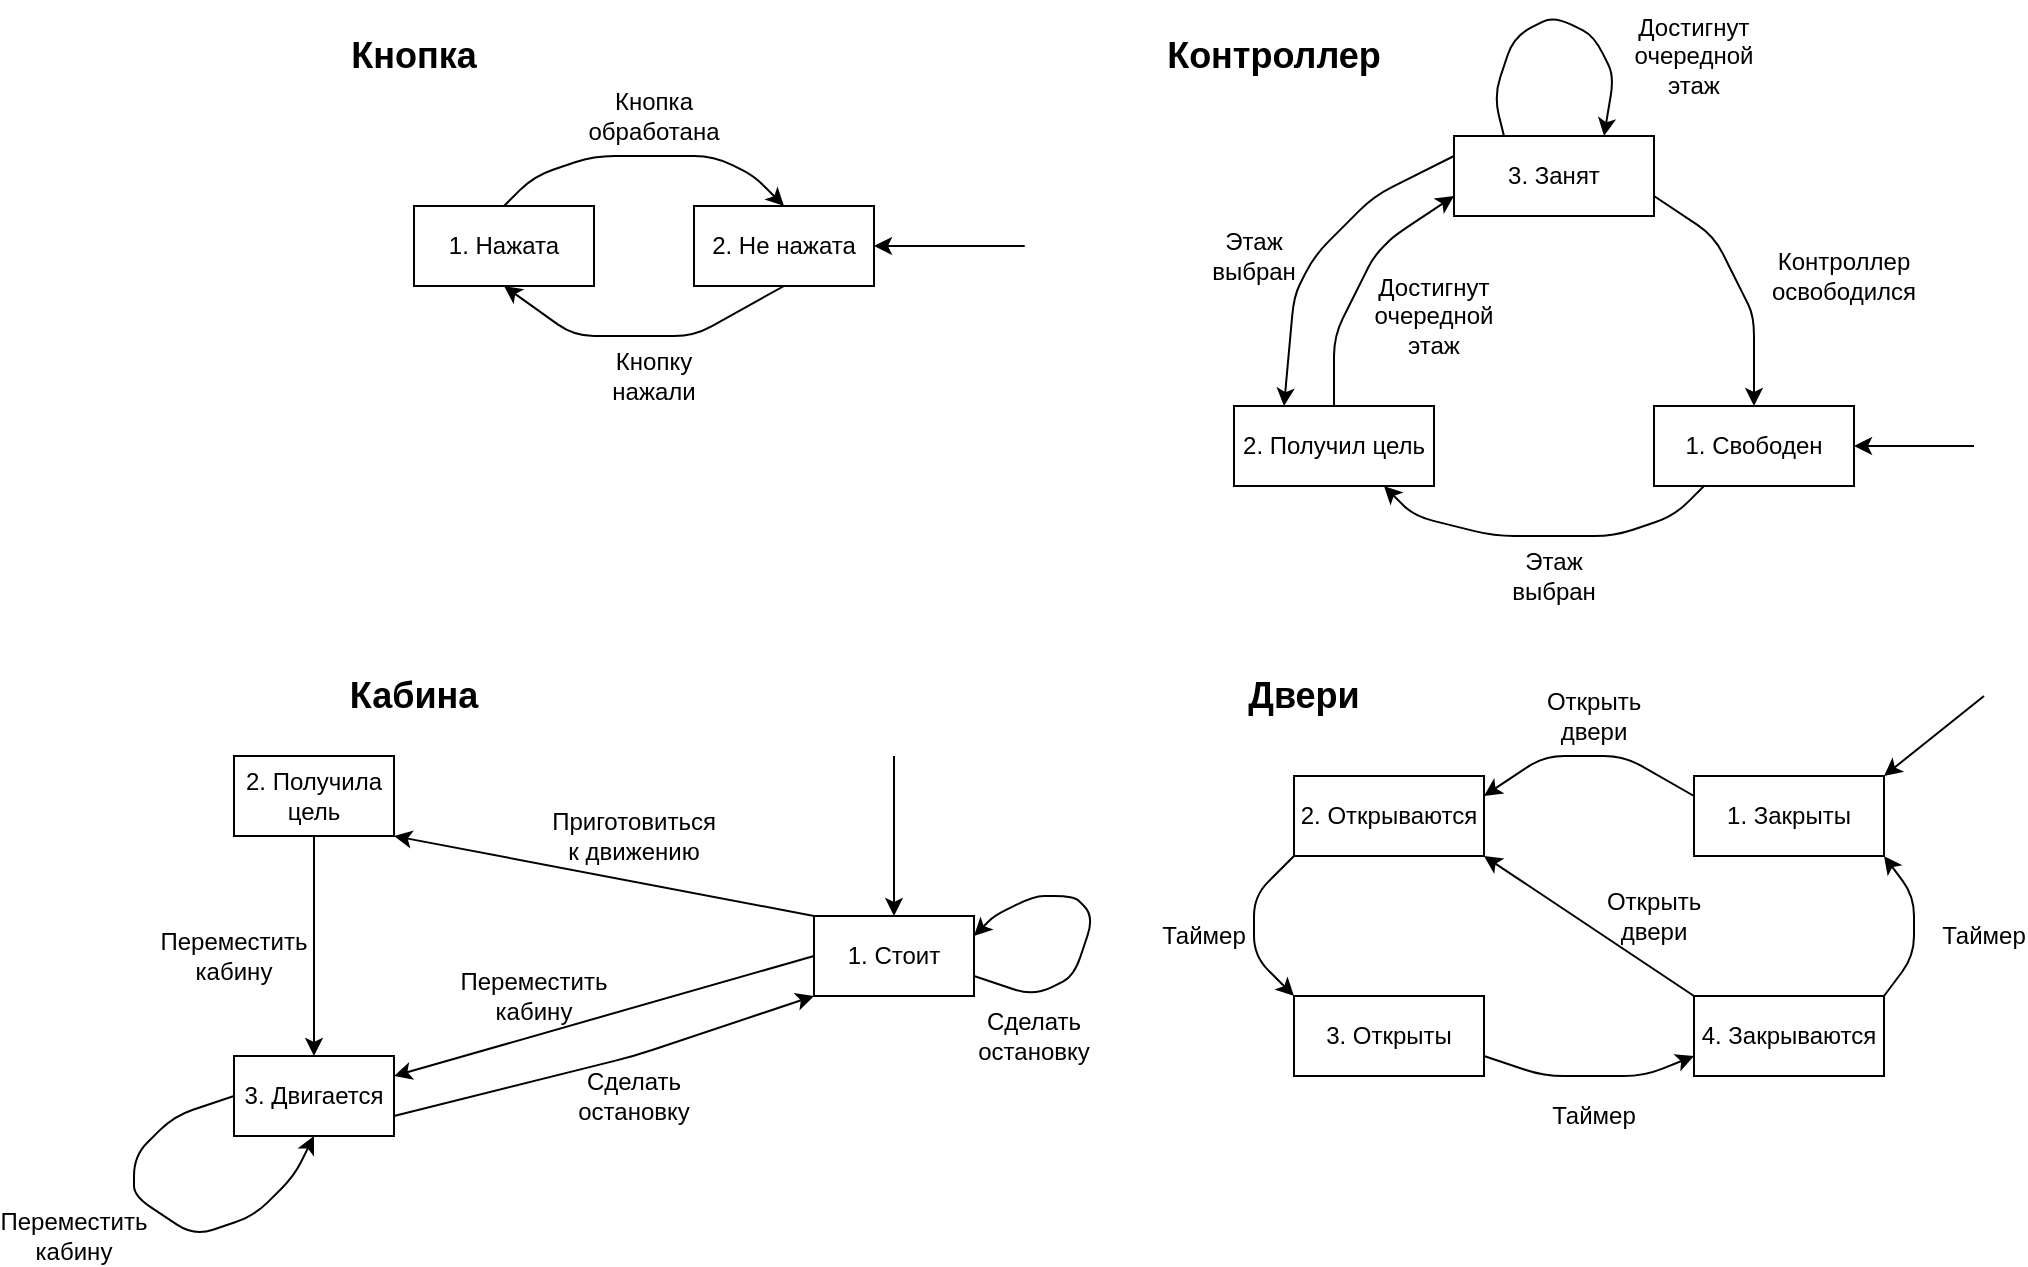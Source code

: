 <mxfile version="18.2.0" type="device"><diagram name="ДПС" id="MUPe0at3sWt6NEuYaU11"><mxGraphModel dx="1888" dy="1647" grid="1" gridSize="10" guides="1" tooltips="1" connect="1" arrows="1" fold="1" page="1" pageScale="1" pageWidth="850" pageHeight="1100" math="0" shadow="0"><root><mxCell id="cpZvTgyVGs_E9WKbogkk-0"/><mxCell id="cpZvTgyVGs_E9WKbogkk-1" parent="cpZvTgyVGs_E9WKbogkk-0"/><mxCell id="cpZvTgyVGs_E9WKbogkk-2" value="" style="endArrow=classic;html=1;entryX=0.5;entryY=0;entryDx=0;entryDy=0;exitX=0.5;exitY=0;exitDx=0;exitDy=0;" parent="cpZvTgyVGs_E9WKbogkk-1" source="cpZvTgyVGs_E9WKbogkk-29" target="cpZvTgyVGs_E9WKbogkk-28" edge="1"><mxGeometry width="50" height="50" relative="1" as="geometry"><mxPoint x="100" y="-30" as="sourcePoint"/><mxPoint x="227.98" y="-39" as="targetPoint"/><Array as="points"><mxPoint x="100" y="-50"/><mxPoint x="130" y="-60"/><mxPoint x="190" y="-60"/><mxPoint x="210" y="-50"/></Array></mxGeometry></mxCell><mxCell id="cpZvTgyVGs_E9WKbogkk-3" value="" style="endArrow=classic;html=1;exitX=0.5;exitY=1;exitDx=0;exitDy=0;entryX=0.5;entryY=1;entryDx=0;entryDy=0;" parent="cpZvTgyVGs_E9WKbogkk-1" source="cpZvTgyVGs_E9WKbogkk-28" target="cpZvTgyVGs_E9WKbogkk-29" edge="1"><mxGeometry width="50" height="50" relative="1" as="geometry"><mxPoint x="228.97" y="10" as="sourcePoint"/><mxPoint x="80" y="10" as="targetPoint"/><Array as="points"><mxPoint x="180" y="30"/><mxPoint x="120" y="30"/></Array></mxGeometry></mxCell><mxCell id="cpZvTgyVGs_E9WKbogkk-4" value="&lt;b&gt;&lt;font style=&quot;font-size: 18px&quot;&gt;Кнопка&lt;/font&gt;&lt;/b&gt;" style="text;html=1;strokeColor=none;fillColor=none;align=center;verticalAlign=middle;whiteSpace=wrap;rounded=0;" parent="cpZvTgyVGs_E9WKbogkk-1" vertex="1"><mxGeometry x="20" y="-120" width="40" height="20" as="geometry"/></mxCell><mxCell id="cpZvTgyVGs_E9WKbogkk-5" value="Кнопку нажали" style="text;html=1;strokeColor=none;fillColor=none;align=center;verticalAlign=middle;whiteSpace=wrap;rounded=0;" parent="cpZvTgyVGs_E9WKbogkk-1" vertex="1"><mxGeometry x="140" y="40" width="40" height="20" as="geometry"/></mxCell><mxCell id="cpZvTgyVGs_E9WKbogkk-6" value="&lt;font style=&quot;font-size: 18px&quot;&gt;&lt;b&gt;Контроллер&lt;/b&gt;&lt;/font&gt;" style="text;html=1;strokeColor=none;fillColor=none;align=center;verticalAlign=middle;whiteSpace=wrap;rounded=0;" parent="cpZvTgyVGs_E9WKbogkk-1" vertex="1"><mxGeometry x="450" y="-120" width="40" height="20" as="geometry"/></mxCell><mxCell id="cpZvTgyVGs_E9WKbogkk-8" value="" style="endArrow=classic;html=1;exitX=0.25;exitY=1;exitDx=0;exitDy=0;entryX=0.75;entryY=1;entryDx=0;entryDy=0;" parent="cpZvTgyVGs_E9WKbogkk-1" source="cpZvTgyVGs_E9WKbogkk-27" target="cpZvTgyVGs_E9WKbogkk-26" edge="1"><mxGeometry width="50" height="50" relative="1" as="geometry"><mxPoint x="698.97" y="110" as="sourcePoint"/><mxPoint x="550" y="110" as="targetPoint"/><Array as="points"><mxPoint x="670" y="120"/><mxPoint x="640" y="130"/><mxPoint x="580" y="130"/><mxPoint x="540" y="120"/></Array></mxGeometry></mxCell><mxCell id="cpZvTgyVGs_E9WKbogkk-9" value="&lt;b&gt;&lt;font style=&quot;font-size: 18px&quot;&gt;Кабина&lt;/font&gt;&lt;/b&gt;" style="text;html=1;strokeColor=none;fillColor=none;align=center;verticalAlign=middle;whiteSpace=wrap;rounded=0;" parent="cpZvTgyVGs_E9WKbogkk-1" vertex="1"><mxGeometry x="20" y="200" width="40" height="20" as="geometry"/></mxCell><mxCell id="cpZvTgyVGs_E9WKbogkk-10" value="" style="endArrow=classic;html=1;exitX=0;exitY=0.5;exitDx=0;exitDy=0;entryX=0.5;entryY=1;entryDx=0;entryDy=0;" parent="cpZvTgyVGs_E9WKbogkk-1" source="cpZvTgyVGs_E9WKbogkk-20" target="cpZvTgyVGs_E9WKbogkk-20" edge="1"><mxGeometry width="50" height="50" relative="1" as="geometry"><mxPoint x="-140" y="500" as="sourcePoint"/><mxPoint x="-10" y="480" as="targetPoint"/><Array as="points"><mxPoint x="-80" y="420"/><mxPoint x="-100" y="440"/><mxPoint x="-100" y="460"/><mxPoint x="-70" y="480"/><mxPoint x="-40" y="470"/><mxPoint x="-20" y="450"/></Array></mxGeometry></mxCell><mxCell id="cpZvTgyVGs_E9WKbogkk-11" value="&lt;b&gt;&lt;font style=&quot;font-size: 18px&quot;&gt;Двери&lt;/font&gt;&lt;/b&gt;" style="text;html=1;strokeColor=none;fillColor=none;align=center;verticalAlign=middle;whiteSpace=wrap;rounded=0;" parent="cpZvTgyVGs_E9WKbogkk-1" vertex="1"><mxGeometry x="465" y="200" width="40" height="20" as="geometry"/></mxCell><mxCell id="cpZvTgyVGs_E9WKbogkk-12" value="" style="endArrow=classic;html=1;exitX=0;exitY=1;exitDx=0;exitDy=0;entryX=0;entryY=0;entryDx=0;entryDy=0;" parent="cpZvTgyVGs_E9WKbogkk-1" source="cpZvTgyVGs_E9WKbogkk-23" target="cpZvTgyVGs_E9WKbogkk-24" edge="1"><mxGeometry width="50" height="50" relative="1" as="geometry"><mxPoint x="498.96" y="283" as="sourcePoint"/><mxPoint x="507.687" y="357.601" as="targetPoint"/><Array as="points"><mxPoint x="460" y="310"/><mxPoint x="460" y="340"/></Array></mxGeometry></mxCell><mxCell id="cpZvTgyVGs_E9WKbogkk-13" value="" style="endArrow=classic;html=1;exitX=1;exitY=0.75;exitDx=0;exitDy=0;entryX=0;entryY=0.75;entryDx=0;entryDy=0;" parent="cpZvTgyVGs_E9WKbogkk-1" source="cpZvTgyVGs_E9WKbogkk-24" target="cpZvTgyVGs_E9WKbogkk-25" edge="1"><mxGeometry width="50" height="50" relative="1" as="geometry"><mxPoint x="569.595" y="393.833" as="sourcePoint"/><mxPoint x="683.847" y="389.886" as="targetPoint"/><Array as="points"><mxPoint x="605" y="400"/><mxPoint x="655" y="400"/></Array></mxGeometry></mxCell><mxCell id="cpZvTgyVGs_E9WKbogkk-14" value="" style="endArrow=classic;html=1;entryX=1;entryY=1;entryDx=0;entryDy=0;exitX=1;exitY=0;exitDx=0;exitDy=0;" parent="cpZvTgyVGs_E9WKbogkk-1" source="cpZvTgyVGs_E9WKbogkk-25" target="cpZvTgyVGs_E9WKbogkk-22" edge="1"><mxGeometry width="50" height="50" relative="1" as="geometry"><mxPoint x="763.02" y="368" as="sourcePoint"/><mxPoint x="751.82" y="292.678" as="targetPoint"/><Array as="points"><mxPoint x="790" y="340"/><mxPoint x="790" y="310"/></Array></mxGeometry></mxCell><mxCell id="cpZvTgyVGs_E9WKbogkk-15" value="" style="endArrow=classic;html=1;entryX=1;entryY=0.25;entryDx=0;entryDy=0;exitX=0;exitY=0.25;exitDx=0;exitDy=0;" parent="cpZvTgyVGs_E9WKbogkk-1" source="cpZvTgyVGs_E9WKbogkk-22" target="cpZvTgyVGs_E9WKbogkk-23" edge="1"><mxGeometry width="50" height="50" relative="1" as="geometry"><mxPoint x="685" y="260" as="sourcePoint"/><mxPoint x="571.82" y="257.322" as="targetPoint"/><Array as="points"><mxPoint x="645" y="240"/><mxPoint x="605" y="240"/></Array></mxGeometry></mxCell><mxCell id="cpZvTgyVGs_E9WKbogkk-16" value="" style="endArrow=classic;html=1;entryX=1;entryY=1;entryDx=0;entryDy=0;exitX=0;exitY=0;exitDx=0;exitDy=0;" parent="cpZvTgyVGs_E9WKbogkk-1" source="cpZvTgyVGs_E9WKbogkk-25" target="cpZvTgyVGs_E9WKbogkk-23" edge="1"><mxGeometry width="50" height="50" relative="1" as="geometry"><mxPoint x="688.137" y="357.346" as="sourcePoint"/><mxPoint x="571.82" y="292.678" as="targetPoint"/></mxGeometry></mxCell><mxCell id="cpZvTgyVGs_E9WKbogkk-17" value="Таймер" style="text;html=1;strokeColor=none;fillColor=none;align=center;verticalAlign=middle;whiteSpace=wrap;rounded=0;" parent="cpZvTgyVGs_E9WKbogkk-1" vertex="1"><mxGeometry x="805" y="320" width="40" height="20" as="geometry"/></mxCell><mxCell id="cpZvTgyVGs_E9WKbogkk-18" value="Таймер" style="text;html=1;strokeColor=none;fillColor=none;align=center;verticalAlign=middle;whiteSpace=wrap;rounded=0;" parent="cpZvTgyVGs_E9WKbogkk-1" vertex="1"><mxGeometry x="610" y="410" width="40" height="20" as="geometry"/></mxCell><mxCell id="cpZvTgyVGs_E9WKbogkk-19" value="Таймер" style="text;html=1;strokeColor=none;fillColor=none;align=center;verticalAlign=middle;whiteSpace=wrap;rounded=0;" parent="cpZvTgyVGs_E9WKbogkk-1" vertex="1"><mxGeometry x="415" y="320" width="40" height="20" as="geometry"/></mxCell><mxCell id="cpZvTgyVGs_E9WKbogkk-20" value="3. Двигается" style="rounded=0;whiteSpace=wrap;html=1;" parent="cpZvTgyVGs_E9WKbogkk-1" vertex="1"><mxGeometry x="-50" y="390" width="80" height="40" as="geometry"/></mxCell><mxCell id="cpZvTgyVGs_E9WKbogkk-21" value="1. Стоит" style="rounded=0;whiteSpace=wrap;html=1;" parent="cpZvTgyVGs_E9WKbogkk-1" vertex="1"><mxGeometry x="240" y="320" width="80" height="40" as="geometry"/></mxCell><mxCell id="cpZvTgyVGs_E9WKbogkk-22" value="1. Закрыты" style="rounded=0;whiteSpace=wrap;html=1;" parent="cpZvTgyVGs_E9WKbogkk-1" vertex="1"><mxGeometry x="680" y="250" width="95" height="40" as="geometry"/></mxCell><mxCell id="cpZvTgyVGs_E9WKbogkk-23" value="2. Открываются" style="rounded=0;whiteSpace=wrap;html=1;" parent="cpZvTgyVGs_E9WKbogkk-1" vertex="1"><mxGeometry x="480" y="250" width="95" height="40" as="geometry"/></mxCell><mxCell id="cpZvTgyVGs_E9WKbogkk-24" value="3. Открыты" style="rounded=0;whiteSpace=wrap;html=1;" parent="cpZvTgyVGs_E9WKbogkk-1" vertex="1"><mxGeometry x="480" y="360" width="95" height="40" as="geometry"/></mxCell><mxCell id="cpZvTgyVGs_E9WKbogkk-25" value="4. Закрываются" style="rounded=0;whiteSpace=wrap;html=1;" parent="cpZvTgyVGs_E9WKbogkk-1" vertex="1"><mxGeometry x="680" y="360" width="95" height="40" as="geometry"/></mxCell><mxCell id="cpZvTgyVGs_E9WKbogkk-26" value="2. Получил цель" style="rounded=0;whiteSpace=wrap;html=1;" parent="cpZvTgyVGs_E9WKbogkk-1" vertex="1"><mxGeometry x="450" y="65" width="100" height="40" as="geometry"/></mxCell><mxCell id="cpZvTgyVGs_E9WKbogkk-27" value="1. Свободен" style="rounded=0;whiteSpace=wrap;html=1;" parent="cpZvTgyVGs_E9WKbogkk-1" vertex="1"><mxGeometry x="660" y="65" width="100" height="40" as="geometry"/></mxCell><mxCell id="cpZvTgyVGs_E9WKbogkk-28" value="2. Не нажата" style="rounded=0;whiteSpace=wrap;html=1;" parent="cpZvTgyVGs_E9WKbogkk-1" vertex="1"><mxGeometry x="180" y="-35" width="90" height="40" as="geometry"/></mxCell><mxCell id="cpZvTgyVGs_E9WKbogkk-29" value="1. Нажата" style="rounded=0;whiteSpace=wrap;html=1;" parent="cpZvTgyVGs_E9WKbogkk-1" vertex="1"><mxGeometry x="40" y="-35" width="90" height="40" as="geometry"/></mxCell><mxCell id="cpZvTgyVGs_E9WKbogkk-31" value="Кнопка обработана" style="text;html=1;strokeColor=none;fillColor=none;align=center;verticalAlign=middle;whiteSpace=wrap;rounded=0;" parent="cpZvTgyVGs_E9WKbogkk-1" vertex="1"><mxGeometry x="140" y="-90" width="40" height="20" as="geometry"/></mxCell><mxCell id="cpZvTgyVGs_E9WKbogkk-32" value="" style="endArrow=classic;html=1;entryX=1;entryY=0.5;entryDx=0;entryDy=0;" parent="cpZvTgyVGs_E9WKbogkk-1" target="cpZvTgyVGs_E9WKbogkk-28" edge="1"><mxGeometry width="50" height="50" relative="1" as="geometry"><mxPoint x="330" y="-15" as="sourcePoint"/><mxPoint x="380" y="85" as="targetPoint"/><Array as="points"><mxPoint x="350" y="-15"/><mxPoint x="330" y="-15"/><mxPoint x="290" y="-15"/></Array></mxGeometry></mxCell><mxCell id="cpZvTgyVGs_E9WKbogkk-33" value="" style="endArrow=classic;html=1;entryX=1;entryY=0;entryDx=0;entryDy=0;" parent="cpZvTgyVGs_E9WKbogkk-1" target="cpZvTgyVGs_E9WKbogkk-22" edge="1"><mxGeometry width="50" height="50" relative="1" as="geometry"><mxPoint x="825" y="210" as="sourcePoint"/><mxPoint x="470.317" y="254.666" as="targetPoint"/></mxGeometry></mxCell><mxCell id="cpZvTgyVGs_E9WKbogkk-34" value="Открыть двери" style="text;html=1;strokeColor=none;fillColor=none;align=center;verticalAlign=middle;whiteSpace=wrap;rounded=0;" parent="cpZvTgyVGs_E9WKbogkk-1" vertex="1"><mxGeometry x="610" y="210" width="40" height="20" as="geometry"/></mxCell><mxCell id="cpZvTgyVGs_E9WKbogkk-35" value="" style="endArrow=classic;html=1;entryX=1;entryY=0.5;entryDx=0;entryDy=0;" parent="cpZvTgyVGs_E9WKbogkk-1" target="cpZvTgyVGs_E9WKbogkk-27" edge="1"><mxGeometry width="50" height="50" relative="1" as="geometry"><mxPoint x="820" y="85" as="sourcePoint"/><mxPoint x="770" y="95.0" as="targetPoint"/></mxGeometry></mxCell><mxCell id="cpZvTgyVGs_E9WKbogkk-37" value="" style="endArrow=classic;html=1;entryX=1;entryY=0.25;entryDx=0;entryDy=0;exitX=1;exitY=0.75;exitDx=0;exitDy=0;" parent="cpZvTgyVGs_E9WKbogkk-1" source="cpZvTgyVGs_E9WKbogkk-21" target="cpZvTgyVGs_E9WKbogkk-21" edge="1"><mxGeometry width="50" height="50" relative="1" as="geometry"><mxPoint x="370" y="420" as="sourcePoint"/><mxPoint x="360" y="450" as="targetPoint"/><Array as="points"><mxPoint x="350" y="360"/><mxPoint x="370" y="350"/><mxPoint x="380" y="320"/><mxPoint x="370" y="310"/><mxPoint x="350" y="310"/><mxPoint x="330" y="320"/></Array></mxGeometry></mxCell><mxCell id="cpZvTgyVGs_E9WKbogkk-38" value="Переместить кабину" style="text;html=1;strokeColor=none;fillColor=none;align=center;verticalAlign=middle;whiteSpace=wrap;rounded=0;" parent="cpZvTgyVGs_E9WKbogkk-1" vertex="1"><mxGeometry x="-70" y="330" width="40" height="20" as="geometry"/></mxCell><mxCell id="cpZvTgyVGs_E9WKbogkk-40" value="Сделать остановку" style="text;html=1;strokeColor=none;fillColor=none;align=center;verticalAlign=middle;whiteSpace=wrap;rounded=0;" parent="cpZvTgyVGs_E9WKbogkk-1" vertex="1"><mxGeometry x="330" y="370" width="40" height="20" as="geometry"/></mxCell><mxCell id="cpZvTgyVGs_E9WKbogkk-41" value="Этаж выбран" style="text;html=1;strokeColor=none;fillColor=none;align=center;verticalAlign=middle;whiteSpace=wrap;rounded=0;" parent="cpZvTgyVGs_E9WKbogkk-1" vertex="1"><mxGeometry x="590" y="140" width="40" height="20" as="geometry"/></mxCell><mxCell id="cpZvTgyVGs_E9WKbogkk-42" value="" style="endArrow=classic;html=1;entryX=0.25;entryY=0;entryDx=0;entryDy=0;exitX=0;exitY=0.25;exitDx=0;exitDy=0;" parent="cpZvTgyVGs_E9WKbogkk-1" source="kJpkVkqZr3r3tA8piJkp-1" target="cpZvTgyVGs_E9WKbogkk-26" edge="1"><mxGeometry width="50" height="50" relative="1" as="geometry"><mxPoint x="510" y="75" as="sourcePoint"/><mxPoint x="510" y="95" as="targetPoint"/><Array as="points"><mxPoint x="520" y="-40"/><mxPoint x="490" y="-10"/><mxPoint x="480" y="10"/></Array></mxGeometry></mxCell><mxCell id="cpZvTgyVGs_E9WKbogkk-44" value="Контроллер освободился" style="text;html=1;strokeColor=none;fillColor=none;align=center;verticalAlign=middle;whiteSpace=wrap;rounded=0;" parent="cpZvTgyVGs_E9WKbogkk-1" vertex="1"><mxGeometry x="735" y="-10" width="40" height="20" as="geometry"/></mxCell><mxCell id="cpZvTgyVGs_E9WKbogkk-45" value="" style="endArrow=classic;html=1;exitX=0;exitY=0;exitDx=0;exitDy=0;entryX=1;entryY=1;entryDx=0;entryDy=0;" parent="cpZvTgyVGs_E9WKbogkk-1" source="cpZvTgyVGs_E9WKbogkk-21" target="-CGfqcS2TFLG-jA-vGAR-1" edge="1"><mxGeometry width="50" height="50" relative="1" as="geometry"><mxPoint x="110" y="350" as="sourcePoint"/><mxPoint x="140" y="370" as="targetPoint"/><Array as="points"/></mxGeometry></mxCell><mxCell id="cpZvTgyVGs_E9WKbogkk-47" value="Открыть двери" style="text;html=1;strokeColor=none;fillColor=none;align=center;verticalAlign=middle;whiteSpace=wrap;rounded=0;" parent="cpZvTgyVGs_E9WKbogkk-1" vertex="1"><mxGeometry x="640" y="310" width="40" height="20" as="geometry"/></mxCell><mxCell id="-CGfqcS2TFLG-jA-vGAR-4" style="edgeStyle=orthogonalEdgeStyle;rounded=0;orthogonalLoop=1;jettySize=auto;html=1;entryX=0.5;entryY=0;entryDx=0;entryDy=0;" parent="cpZvTgyVGs_E9WKbogkk-1" source="-CGfqcS2TFLG-jA-vGAR-1" target="cpZvTgyVGs_E9WKbogkk-20" edge="1"><mxGeometry relative="1" as="geometry"/></mxCell><mxCell id="-CGfqcS2TFLG-jA-vGAR-1" value="2. Получила цель" style="rounded=0;whiteSpace=wrap;html=1;" parent="cpZvTgyVGs_E9WKbogkk-1" vertex="1"><mxGeometry x="-50" y="240" width="80" height="40" as="geometry"/></mxCell><mxCell id="-CGfqcS2TFLG-jA-vGAR-8" value="Сделать остановку" style="text;html=1;strokeColor=none;fillColor=none;align=center;verticalAlign=middle;whiteSpace=wrap;rounded=0;" parent="cpZvTgyVGs_E9WKbogkk-1" vertex="1"><mxGeometry x="130" y="400" width="40" height="20" as="geometry"/></mxCell><mxCell id="-CGfqcS2TFLG-jA-vGAR-9" value="Переместить кабину" style="text;html=1;strokeColor=none;fillColor=none;align=center;verticalAlign=middle;whiteSpace=wrap;rounded=0;" parent="cpZvTgyVGs_E9WKbogkk-1" vertex="1"><mxGeometry x="-150" y="470" width="40" height="20" as="geometry"/></mxCell><mxCell id="-CGfqcS2TFLG-jA-vGAR-10" value="Приготовиться к движению" style="text;html=1;strokeColor=none;fillColor=none;align=center;verticalAlign=middle;whiteSpace=wrap;rounded=0;" parent="cpZvTgyVGs_E9WKbogkk-1" vertex="1"><mxGeometry x="130" y="270" width="40" height="20" as="geometry"/></mxCell><mxCell id="-CGfqcS2TFLG-jA-vGAR-12" value="" style="endArrow=classic;html=1;entryX=0.5;entryY=0;entryDx=0;entryDy=0;" parent="cpZvTgyVGs_E9WKbogkk-1" target="cpZvTgyVGs_E9WKbogkk-21" edge="1"><mxGeometry width="50" height="50" relative="1" as="geometry"><mxPoint x="280" y="240" as="sourcePoint"/><mxPoint x="280" y="260" as="targetPoint"/></mxGeometry></mxCell><mxCell id="kJpkVkqZr3r3tA8piJkp-1" value="3. Занят" style="rounded=0;whiteSpace=wrap;html=1;" parent="cpZvTgyVGs_E9WKbogkk-1" vertex="1"><mxGeometry x="560" y="-70" width="100" height="40" as="geometry"/></mxCell><mxCell id="kJpkVkqZr3r3tA8piJkp-2" value="" style="endArrow=classic;html=1;exitX=0.5;exitY=0;exitDx=0;exitDy=0;entryX=0;entryY=0.75;entryDx=0;entryDy=0;" parent="cpZvTgyVGs_E9WKbogkk-1" source="cpZvTgyVGs_E9WKbogkk-26" target="kJpkVkqZr3r3tA8piJkp-1" edge="1"><mxGeometry width="50" height="50" relative="1" as="geometry"><mxPoint x="560" y="75" as="sourcePoint"/><mxPoint x="690" y="30" as="targetPoint"/><Array as="points"><mxPoint x="500" y="30"/><mxPoint x="510" y="10"/><mxPoint x="520" y="-10"/><mxPoint x="530" y="-20"/></Array></mxGeometry></mxCell><mxCell id="yXa-Z7OJBcvF8ghDDH3c-0" value="Этаж выбран" style="text;html=1;strokeColor=none;fillColor=none;align=center;verticalAlign=middle;whiteSpace=wrap;rounded=0;" parent="cpZvTgyVGs_E9WKbogkk-1" vertex="1"><mxGeometry x="440" y="-20" width="40" height="20" as="geometry"/></mxCell><mxCell id="yXa-Z7OJBcvF8ghDDH3c-1" value="" style="endArrow=classic;html=1;entryX=0.5;entryY=0;entryDx=0;entryDy=0;exitX=1;exitY=0.75;exitDx=0;exitDy=0;" parent="cpZvTgyVGs_E9WKbogkk-1" source="kJpkVkqZr3r3tA8piJkp-1" target="cpZvTgyVGs_E9WKbogkk-27" edge="1"><mxGeometry width="50" height="50" relative="1" as="geometry"><mxPoint x="570" y="-20" as="sourcePoint"/><mxPoint x="710" y="40" as="targetPoint"/><Array as="points"><mxPoint x="690" y="-20"/><mxPoint x="700"/><mxPoint x="710" y="20"/></Array></mxGeometry></mxCell><mxCell id="rbRuw2pOtUu9VYeB0dCs-1" value="" style="endArrow=classic;html=1;exitX=1;exitY=0.75;exitDx=0;exitDy=0;entryX=0;entryY=1;entryDx=0;entryDy=0;" parent="cpZvTgyVGs_E9WKbogkk-1" source="cpZvTgyVGs_E9WKbogkk-20" target="cpZvTgyVGs_E9WKbogkk-21" edge="1"><mxGeometry width="50" height="50" relative="1" as="geometry"><mxPoint x="190" y="450.0" as="sourcePoint"/><mxPoint x="230" y="470.0" as="targetPoint"/><Array as="points"><mxPoint x="150" y="390"/></Array></mxGeometry></mxCell><mxCell id="rbRuw2pOtUu9VYeB0dCs-2" value="" style="endArrow=classic;html=1;exitX=0;exitY=0.5;exitDx=0;exitDy=0;entryX=1;entryY=0.25;entryDx=0;entryDy=0;" parent="cpZvTgyVGs_E9WKbogkk-1" source="cpZvTgyVGs_E9WKbogkk-21" target="cpZvTgyVGs_E9WKbogkk-20" edge="1"><mxGeometry width="50" height="50" relative="1" as="geometry"><mxPoint x="290" y="370.0" as="sourcePoint"/><mxPoint x="40" y="430.0" as="targetPoint"/><Array as="points"/></mxGeometry></mxCell><mxCell id="rbRuw2pOtUu9VYeB0dCs-3" value="Переместить кабину" style="text;html=1;strokeColor=none;fillColor=none;align=center;verticalAlign=middle;whiteSpace=wrap;rounded=0;" parent="cpZvTgyVGs_E9WKbogkk-1" vertex="1"><mxGeometry x="80" y="350" width="40" height="20" as="geometry"/></mxCell><mxCell id="rbRuw2pOtUu9VYeB0dCs-5" value="" style="endArrow=classic;html=1;exitX=0.25;exitY=0;exitDx=0;exitDy=0;entryX=0.75;entryY=0;entryDx=0;entryDy=0;" parent="cpZvTgyVGs_E9WKbogkk-1" source="kJpkVkqZr3r3tA8piJkp-1" target="kJpkVkqZr3r3tA8piJkp-1" edge="1"><mxGeometry width="50" height="50" relative="1" as="geometry"><mxPoint x="580" y="-65" as="sourcePoint"/><mxPoint x="640" y="-170.0" as="targetPoint"/><Array as="points"><mxPoint x="580" y="-90"/><mxPoint x="590" y="-120"/><mxPoint x="610" y="-130"/><mxPoint x="630" y="-120"/><mxPoint x="640" y="-100"/></Array></mxGeometry></mxCell><mxCell id="rbRuw2pOtUu9VYeB0dCs-6" value="Достигнут очередной этаж" style="text;html=1;strokeColor=none;fillColor=none;align=center;verticalAlign=middle;whiteSpace=wrap;rounded=0;" parent="cpZvTgyVGs_E9WKbogkk-1" vertex="1"><mxGeometry x="660" y="-120" width="40" height="20" as="geometry"/></mxCell><mxCell id="rbRuw2pOtUu9VYeB0dCs-7" value="Достигнут очередной этаж" style="text;html=1;strokeColor=none;fillColor=none;align=center;verticalAlign=middle;whiteSpace=wrap;rounded=0;" parent="cpZvTgyVGs_E9WKbogkk-1" vertex="1"><mxGeometry x="530" y="10" width="40" height="20" as="geometry"/></mxCell></root></mxGraphModel></diagram></mxfile>